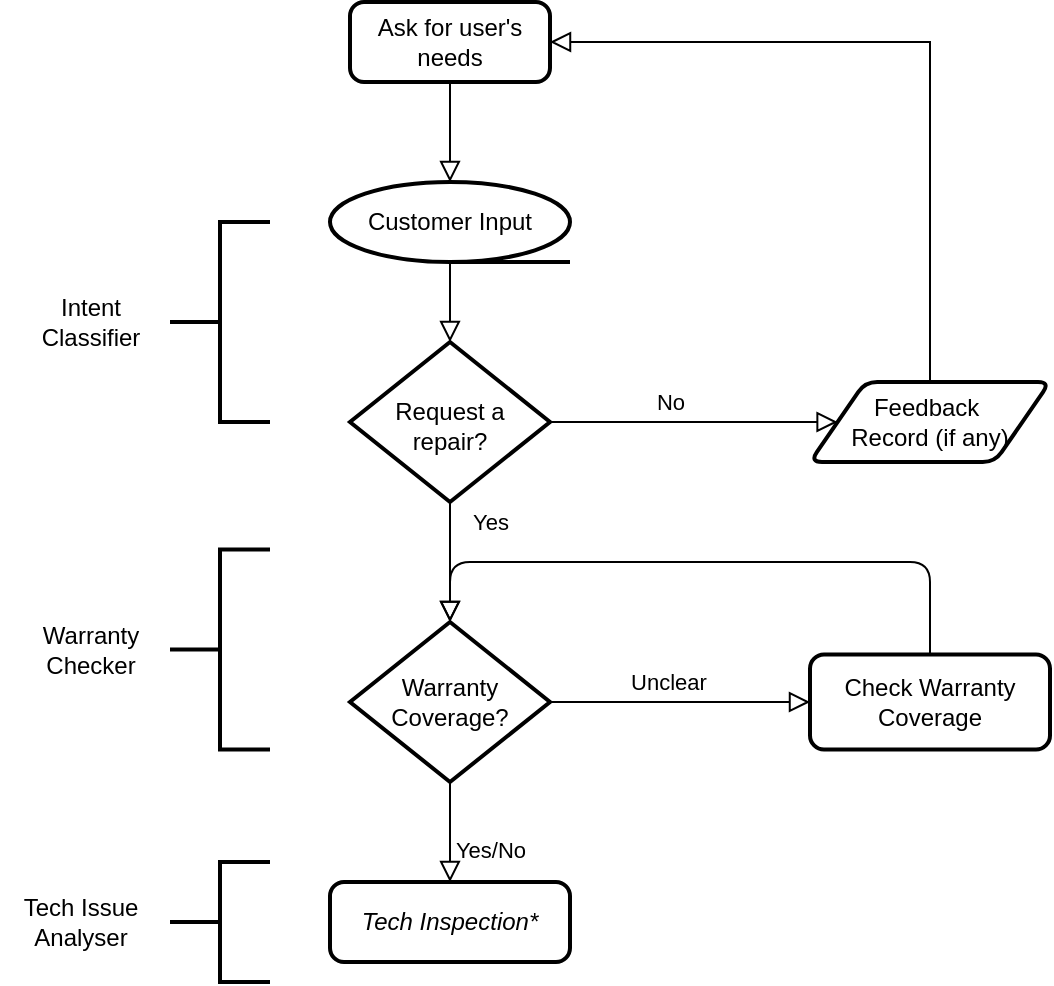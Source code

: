 <mxfile version="24.4.0" type="device" pages="3">
  <diagram id="C5RBs43oDa-KdzZeNtuy" name="priori_info">
    <mxGraphModel dx="966" dy="742" grid="1" gridSize="10" guides="1" tooltips="1" connect="1" arrows="1" fold="1" page="1" pageScale="1" pageWidth="827" pageHeight="1169" math="0" shadow="0">
      <root>
        <mxCell id="WIyWlLk6GJQsqaUBKTNV-0" />
        <mxCell id="WIyWlLk6GJQsqaUBKTNV-1" parent="WIyWlLk6GJQsqaUBKTNV-0" />
        <mxCell id="WIyWlLk6GJQsqaUBKTNV-2" value="" style="rounded=0;html=1;jettySize=auto;orthogonalLoop=1;fontSize=11;endArrow=block;endFill=0;endSize=8;strokeWidth=1;shadow=0;labelBackgroundColor=none;edgeStyle=orthogonalEdgeStyle;" parent="WIyWlLk6GJQsqaUBKTNV-1" source="WIyWlLk6GJQsqaUBKTNV-3" target="WIyWlLk6GJQsqaUBKTNV-6" edge="1">
          <mxGeometry relative="1" as="geometry" />
        </mxCell>
        <mxCell id="WIyWlLk6GJQsqaUBKTNV-3" value="Customer Input" style="rounded=1;whiteSpace=wrap;html=1;fontSize=12;glass=0;strokeWidth=2;shadow=0;shape=mxgraph.flowchart.sequential_data;arcSize=12;size=0.23;" parent="WIyWlLk6GJQsqaUBKTNV-1" vertex="1">
          <mxGeometry x="200" y="170" width="120" height="40" as="geometry" />
        </mxCell>
        <mxCell id="WIyWlLk6GJQsqaUBKTNV-4" value="Yes" style="rounded=0;html=1;jettySize=auto;orthogonalLoop=1;fontSize=11;endArrow=block;endFill=0;endSize=8;strokeWidth=1;shadow=0;labelBackgroundColor=none;edgeStyle=orthogonalEdgeStyle;" parent="WIyWlLk6GJQsqaUBKTNV-1" source="WIyWlLk6GJQsqaUBKTNV-6" target="WIyWlLk6GJQsqaUBKTNV-10" edge="1">
          <mxGeometry x="-0.667" y="20" relative="1" as="geometry">
            <mxPoint as="offset" />
          </mxGeometry>
        </mxCell>
        <mxCell id="WIyWlLk6GJQsqaUBKTNV-5" value="No" style="edgeStyle=orthogonalEdgeStyle;rounded=0;html=1;jettySize=auto;orthogonalLoop=1;fontSize=11;endArrow=block;endFill=0;endSize=8;strokeWidth=1;shadow=0;labelBackgroundColor=none;" parent="WIyWlLk6GJQsqaUBKTNV-1" source="WIyWlLk6GJQsqaUBKTNV-6" target="WIyWlLk6GJQsqaUBKTNV-7" edge="1">
          <mxGeometry x="-0.167" y="10" relative="1" as="geometry">
            <mxPoint as="offset" />
          </mxGeometry>
        </mxCell>
        <mxCell id="WIyWlLk6GJQsqaUBKTNV-6" value="Request a repair?" style="whiteSpace=wrap;html=1;shadow=0;fontFamily=Helvetica;fontSize=12;align=center;strokeWidth=2;spacing=6;spacingTop=4;shape=mxgraph.flowchart.decision;" parent="WIyWlLk6GJQsqaUBKTNV-1" vertex="1">
          <mxGeometry x="210" y="250" width="100" height="80" as="geometry" />
        </mxCell>
        <mxCell id="B-Al2pGXCWG6_MiiB4sn-1" style="edgeStyle=orthogonalEdgeStyle;rounded=0;orthogonalLoop=1;jettySize=auto;html=1;exitX=0.5;exitY=0;exitDx=0;exitDy=0;entryX=1;entryY=0.5;entryDx=0;entryDy=0;strokeColor=default;align=center;verticalAlign=middle;fontFamily=Helvetica;fontSize=12;fontColor=default;labelBackgroundColor=default;endArrow=block;endFill=0;endSize=8;" parent="WIyWlLk6GJQsqaUBKTNV-1" source="WIyWlLk6GJQsqaUBKTNV-7" target="r2N7Y73_zkbhH6JUuwwn-2" edge="1">
          <mxGeometry relative="1" as="geometry" />
        </mxCell>
        <mxCell id="WIyWlLk6GJQsqaUBKTNV-7" value="Feedback&amp;nbsp;&lt;div&gt;Record (if any)&lt;/div&gt;" style="rounded=1;whiteSpace=wrap;html=1;fontSize=12;glass=0;strokeWidth=2;shadow=0;absoluteArcSize=1;arcSize=12;shape=parallelogram;perimeter=parallelogramPerimeter;size=0.23;" parent="WIyWlLk6GJQsqaUBKTNV-1" vertex="1">
          <mxGeometry x="440" y="270" width="120" height="40" as="geometry" />
        </mxCell>
        <mxCell id="WIyWlLk6GJQsqaUBKTNV-8" value="Yes/No" style="rounded=0;html=1;jettySize=auto;orthogonalLoop=1;fontSize=11;endArrow=block;endFill=0;endSize=8;strokeWidth=1;shadow=0;labelBackgroundColor=none;edgeStyle=orthogonalEdgeStyle;" parent="WIyWlLk6GJQsqaUBKTNV-1" source="WIyWlLk6GJQsqaUBKTNV-10" target="WIyWlLk6GJQsqaUBKTNV-11" edge="1">
          <mxGeometry x="0.333" y="20" relative="1" as="geometry">
            <mxPoint as="offset" />
          </mxGeometry>
        </mxCell>
        <mxCell id="232slQO33e6bVdJ9wasK-0" style="edgeStyle=orthogonalEdgeStyle;rounded=0;orthogonalLoop=1;jettySize=auto;html=1;exitX=1;exitY=0.5;exitDx=0;exitDy=0;entryX=0;entryY=0.5;entryDx=0;entryDy=0;endArrow=block;endFill=0;endSize=8;" parent="WIyWlLk6GJQsqaUBKTNV-1" source="WIyWlLk6GJQsqaUBKTNV-10" target="q6erhi1aM6nhE-m1oEGl-2" edge="1">
          <mxGeometry relative="1" as="geometry" />
        </mxCell>
        <mxCell id="232slQO33e6bVdJ9wasK-6" value="Unclear" style="edgeLabel;html=1;align=center;verticalAlign=middle;resizable=0;points=[];fontFamily=Helvetica;fontSize=11;fontColor=default;labelBackgroundColor=default;" parent="232slQO33e6bVdJ9wasK-0" vertex="1" connectable="0">
          <mxGeometry x="-0.092" y="3" relative="1" as="geometry">
            <mxPoint y="-7" as="offset" />
          </mxGeometry>
        </mxCell>
        <mxCell id="WIyWlLk6GJQsqaUBKTNV-10" value="Warranty Coverage?" style="whiteSpace=wrap;html=1;shadow=0;fontFamily=Helvetica;fontSize=12;align=center;strokeWidth=2;spacing=6;spacingTop=0;shape=mxgraph.flowchart.decision;" parent="WIyWlLk6GJQsqaUBKTNV-1" vertex="1">
          <mxGeometry x="210" y="390" width="100" height="80" as="geometry" />
        </mxCell>
        <mxCell id="WIyWlLk6GJQsqaUBKTNV-11" value="&lt;i&gt;Tech Inspection*&lt;/i&gt;" style="rounded=1;whiteSpace=wrap;html=1;fontSize=12;glass=0;strokeWidth=2;shadow=0;absoluteArcSize=1;arcSize=14;" parent="WIyWlLk6GJQsqaUBKTNV-1" vertex="1">
          <mxGeometry x="200" y="520" width="120" height="40" as="geometry" />
        </mxCell>
        <mxCell id="232slQO33e6bVdJ9wasK-5" style="edgeStyle=orthogonalEdgeStyle;rounded=1;orthogonalLoop=1;jettySize=auto;html=1;exitX=0.5;exitY=0;exitDx=0;exitDy=0;entryX=0.5;entryY=0;entryDx=0;entryDy=0;strokeColor=default;align=center;verticalAlign=middle;fontFamily=Helvetica;fontSize=11;fontColor=default;labelBackgroundColor=default;endArrow=block;endFill=0;endSize=8;jumpStyle=arc;curved=0;" parent="WIyWlLk6GJQsqaUBKTNV-1" source="q6erhi1aM6nhE-m1oEGl-2" target="WIyWlLk6GJQsqaUBKTNV-10" edge="1">
          <mxGeometry relative="1" as="geometry">
            <Array as="points">
              <mxPoint x="500" y="360" />
              <mxPoint x="260" y="360" />
            </Array>
          </mxGeometry>
        </mxCell>
        <mxCell id="q6erhi1aM6nhE-m1oEGl-2" value="Check Warranty Coverage" style="rounded=1;whiteSpace=wrap;html=1;shadow=0;strokeWidth=2;spacing=6;spacingTop=0;absoluteArcSize=1;arcSize=14;" parent="WIyWlLk6GJQsqaUBKTNV-1" vertex="1">
          <mxGeometry x="440" y="406.25" width="120" height="47.5" as="geometry" />
        </mxCell>
        <mxCell id="r2N7Y73_zkbhH6JUuwwn-2" value="Ask for user&#39;s needs" style="rounded=1;whiteSpace=wrap;html=1;shadow=0;strokeWidth=2;spacing=6;spacingTop=0;absoluteArcSize=1;arcSize=14;" parent="WIyWlLk6GJQsqaUBKTNV-1" vertex="1">
          <mxGeometry x="210" y="80" width="100" height="40" as="geometry" />
        </mxCell>
        <mxCell id="B-Al2pGXCWG6_MiiB4sn-0" style="edgeStyle=orthogonalEdgeStyle;rounded=0;orthogonalLoop=1;jettySize=auto;html=1;exitX=0.5;exitY=1;exitDx=0;exitDy=0;entryX=0.5;entryY=0;entryDx=0;entryDy=0;entryPerimeter=0;strokeColor=default;align=center;verticalAlign=middle;fontFamily=Helvetica;fontSize=12;fontColor=default;labelBackgroundColor=default;endArrow=block;endFill=0;endSize=8;" parent="WIyWlLk6GJQsqaUBKTNV-1" source="r2N7Y73_zkbhH6JUuwwn-2" target="WIyWlLk6GJQsqaUBKTNV-3" edge="1">
          <mxGeometry relative="1" as="geometry" />
        </mxCell>
        <mxCell id="6CDJc199PzTTxkp_V9si-0" value="" style="strokeWidth=2;html=1;shape=mxgraph.flowchart.annotation_2;align=left;labelPosition=right;pointerEvents=1;" vertex="1" parent="WIyWlLk6GJQsqaUBKTNV-1">
          <mxGeometry x="120" y="190" width="50" height="100" as="geometry" />
        </mxCell>
        <mxCell id="IZfaKmpArcfLonhrn-XN-0" value="Intent&lt;div&gt;Classifier&lt;/div&gt;" style="text;html=1;align=center;verticalAlign=middle;resizable=0;points=[];autosize=1;strokeColor=none;fillColor=none;" vertex="1" parent="WIyWlLk6GJQsqaUBKTNV-1">
          <mxGeometry x="45" y="220" width="70" height="40" as="geometry" />
        </mxCell>
        <mxCell id="-rUTxZQ76cM4-eW_wMji-0" value="" style="strokeWidth=2;html=1;shape=mxgraph.flowchart.annotation_2;align=left;labelPosition=right;pointerEvents=1;" vertex="1" parent="WIyWlLk6GJQsqaUBKTNV-1">
          <mxGeometry x="120" y="353.75" width="50" height="100" as="geometry" />
        </mxCell>
        <mxCell id="-rUTxZQ76cM4-eW_wMji-1" value="Warranty&lt;div&gt;&lt;span style=&quot;background-color: initial;&quot;&gt;Checker&lt;/span&gt;&lt;/div&gt;" style="text;html=1;align=center;verticalAlign=middle;resizable=0;points=[];autosize=1;strokeColor=none;fillColor=none;" vertex="1" parent="WIyWlLk6GJQsqaUBKTNV-1">
          <mxGeometry x="45" y="383.75" width="70" height="40" as="geometry" />
        </mxCell>
        <mxCell id="f_1ttHr90_LLc0dKmNG4-0" value="" style="strokeWidth=2;html=1;shape=mxgraph.flowchart.annotation_2;align=left;labelPosition=right;pointerEvents=1;" vertex="1" parent="WIyWlLk6GJQsqaUBKTNV-1">
          <mxGeometry x="120" y="510" width="50" height="60" as="geometry" />
        </mxCell>
        <mxCell id="f_1ttHr90_LLc0dKmNG4-1" value="Tech Issue&lt;div&gt;Analyser&lt;/div&gt;" style="text;html=1;align=center;verticalAlign=middle;resizable=0;points=[];autosize=1;strokeColor=none;fillColor=none;" vertex="1" parent="WIyWlLk6GJQsqaUBKTNV-1">
          <mxGeometry x="35" y="520" width="80" height="40" as="geometry" />
        </mxCell>
      </root>
    </mxGraphModel>
  </diagram>
  <diagram id="0H7Suxa308K33kMZxJ0N" name="tech_inspection">
    <mxGraphModel dx="966" dy="742" grid="1" gridSize="10" guides="1" tooltips="1" connect="1" arrows="1" fold="1" page="1" pageScale="1" pageWidth="827" pageHeight="1169" math="0" shadow="0">
      <root>
        <mxCell id="0" />
        <mxCell id="1" parent="0" />
        <mxCell id="O9rupshPxPzfkcAa0F1l-7" value="" style="edgeStyle=orthogonalEdgeStyle;rounded=0;orthogonalLoop=1;jettySize=auto;html=1;strokeColor=default;align=center;verticalAlign=middle;fontFamily=Helvetica;fontSize=13;fontColor=default;labelBackgroundColor=default;endArrow=block;endFill=0;endSize=8;" parent="1" source="HBfwX7Nua79EtiiJhxBP-1" target="O9rupshPxPzfkcAa0F1l-6" edge="1">
          <mxGeometry relative="1" as="geometry" />
        </mxCell>
        <mxCell id="O9rupshPxPzfkcAa0F1l-10" style="edgeStyle=orthogonalEdgeStyle;rounded=0;orthogonalLoop=1;jettySize=auto;html=1;exitX=0.5;exitY=1;exitDx=0;exitDy=0;entryX=0.5;entryY=0;entryDx=0;entryDy=0;strokeColor=default;align=center;verticalAlign=middle;fontFamily=Helvetica;fontSize=13;fontColor=default;labelBackgroundColor=default;endArrow=block;endFill=0;endSize=8;" parent="1" source="HBfwX7Nua79EtiiJhxBP-1" target="O9rupshPxPzfkcAa0F1l-8" edge="1">
          <mxGeometry relative="1" as="geometry" />
        </mxCell>
        <mxCell id="O9rupshPxPzfkcAa0F1l-11" style="edgeStyle=orthogonalEdgeStyle;rounded=0;orthogonalLoop=1;jettySize=auto;html=1;exitX=0.5;exitY=1;exitDx=0;exitDy=0;strokeColor=default;align=center;verticalAlign=middle;fontFamily=Helvetica;fontSize=13;fontColor=default;labelBackgroundColor=default;endArrow=block;endFill=0;endSize=8;" parent="1" source="HBfwX7Nua79EtiiJhxBP-1" target="O9rupshPxPzfkcAa0F1l-9" edge="1">
          <mxGeometry relative="1" as="geometry" />
        </mxCell>
        <mxCell id="HBfwX7Nua79EtiiJhxBP-1" value="&lt;i style=&quot;font-size: 13px;&quot;&gt;Prepare Suggestion&lt;/i&gt;" style="rounded=1;whiteSpace=wrap;html=1;fontSize=13;glass=0;strokeWidth=2;shadow=0;absoluteArcSize=1;arcSize=14;" parent="1" vertex="1">
          <mxGeometry x="230" y="220" width="140" height="50" as="geometry" />
        </mxCell>
        <mxCell id="KpUsP7Or71GDV0AGmmpj-18" value="" style="edgeStyle=orthogonalEdgeStyle;rounded=0;orthogonalLoop=1;jettySize=auto;html=1;strokeColor=default;align=center;verticalAlign=middle;fontFamily=Helvetica;fontSize=13;fontColor=default;labelBackgroundColor=default;endArrow=block;endFill=0;endSize=8;sourcePerimeterSpacing=25;entryX=0.5;entryY=0;entryDx=0;entryDy=0;entryPerimeter=0;" parent="1" source="O9rupshPxPzfkcAa0F1l-6" target="O9rupshPxPzfkcAa0F1l-14" edge="1">
          <mxGeometry relative="1" as="geometry" />
        </mxCell>
        <mxCell id="O9rupshPxPzfkcAa0F1l-6" value="Replace" style="whiteSpace=wrap;html=1;rounded=1;glass=0;strokeWidth=1;shadow=0;verticalLabelPosition=bottom;verticalAlign=top;shape=mxgraph.flowchart.parallel_mode;pointerEvents=1;fontSize=13;" parent="1" vertex="1">
          <mxGeometry x="260" y="360" width="80" height="50" as="geometry" />
        </mxCell>
        <mxCell id="KpUsP7Or71GDV0AGmmpj-22" value="" style="edgeStyle=orthogonalEdgeStyle;rounded=0;orthogonalLoop=1;jettySize=auto;html=1;strokeColor=default;align=center;verticalAlign=middle;fontFamily=Helvetica;fontSize=13;fontColor=default;labelBackgroundColor=default;endArrow=block;endFill=0;endSize=8;sourcePerimeterSpacing=25;entryX=0.5;entryY=0;entryDx=0;entryDy=0;entryPerimeter=0;" parent="1" source="O9rupshPxPzfkcAa0F1l-8" target="O9rupshPxPzfkcAa0F1l-14" edge="1">
          <mxGeometry relative="1" as="geometry">
            <Array as="points">
              <mxPoint x="440" y="470" />
              <mxPoint x="300" y="470" />
            </Array>
          </mxGeometry>
        </mxCell>
        <mxCell id="O9rupshPxPzfkcAa0F1l-8" value="Repair" style="whiteSpace=wrap;html=1;rounded=1;glass=0;strokeWidth=1;shadow=0;verticalLabelPosition=bottom;verticalAlign=top;shape=mxgraph.flowchart.parallel_mode;pointerEvents=1;fontSize=13;" parent="1" vertex="1">
          <mxGeometry x="400" y="360" width="80" height="50" as="geometry" />
        </mxCell>
        <mxCell id="O9rupshPxPzfkcAa0F1l-9" value="Trade-in" style="whiteSpace=wrap;html=1;rounded=1;glass=0;strokeWidth=1;shadow=0;verticalLabelPosition=bottom;verticalAlign=top;shape=mxgraph.flowchart.parallel_mode;pointerEvents=1;fontSize=13;" parent="1" vertex="1">
          <mxGeometry x="540" y="360" width="80" height="50" as="geometry" />
        </mxCell>
        <mxCell id="O9rupshPxPzfkcAa0F1l-14" value="Pick Strategy" style="strokeWidth=2;html=1;shape=mxgraph.flowchart.decision;whiteSpace=wrap;fontFamily=Helvetica;fontSize=12;fontColor=default;labelBackgroundColor=default;" parent="1" vertex="1">
          <mxGeometry x="250" y="530" width="100" height="60" as="geometry" />
        </mxCell>
        <mxCell id="TO2VjqVq33ZmU-2ASmlG-3" style="edgeStyle=orthogonalEdgeStyle;rounded=0;orthogonalLoop=1;jettySize=auto;html=1;exitX=0;exitY=0.5;exitDx=0;exitDy=0;exitPerimeter=0;strokeColor=default;align=center;verticalAlign=middle;fontFamily=Helvetica;fontSize=13;fontColor=default;labelBackgroundColor=default;endArrow=block;endFill=0;endSize=8;curved=1;targetPerimeterSpacing=27;" parent="1" source="BKmdf22gpWXtIfpGgajJ-4" target="TO2VjqVq33ZmU-2ASmlG-2" edge="1">
          <mxGeometry relative="1" as="geometry" />
        </mxCell>
        <mxCell id="BKmdf22gpWXtIfpGgajJ-4" value="Agent&#39;s&amp;nbsp;&lt;div style=&quot;font-size: 13px;&quot;&gt;Utterance&lt;/div&gt;" style="strokeWidth=2;html=1;shape=mxgraph.flowchart.display;whiteSpace=wrap;fontFamily=Helvetica;fontSize=13;fontColor=default;labelBackgroundColor=default;" parent="1" vertex="1">
          <mxGeometry x="250" y="640" width="100" height="60" as="geometry" />
        </mxCell>
        <mxCell id="BKmdf22gpWXtIfpGgajJ-5" style="edgeStyle=orthogonalEdgeStyle;rounded=0;orthogonalLoop=1;jettySize=auto;html=1;exitX=0.5;exitY=1;exitDx=0;exitDy=0;exitPerimeter=0;entryX=0.5;entryY=0;entryDx=0;entryDy=0;entryPerimeter=0;strokeColor=default;align=center;verticalAlign=middle;fontFamily=Helvetica;fontSize=13;fontColor=default;labelBackgroundColor=default;endArrow=block;endFill=0;endSize=8;" parent="1" source="O9rupshPxPzfkcAa0F1l-14" target="BKmdf22gpWXtIfpGgajJ-4" edge="1">
          <mxGeometry relative="1" as="geometry" />
        </mxCell>
        <mxCell id="TO2VjqVq33ZmU-2ASmlG-2" value="Customer" style="shape=umlActor;verticalLabelPosition=bottom;verticalAlign=top;html=1;outlineConnect=0;fontFamily=Helvetica;fontSize=13;fontColor=default;labelBackgroundColor=default;" parent="1" vertex="1">
          <mxGeometry x="150" y="300" width="30" height="60" as="geometry" />
        </mxCell>
        <mxCell id="iPAif4JKWJe3w_7q-GAL-3" style="edgeStyle=orthogonalEdgeStyle;rounded=0;orthogonalLoop=1;jettySize=auto;html=1;exitX=0;exitY=0.5;exitDx=0;exitDy=0;exitPerimeter=0;targetPerimeterSpacing=10;endArrow=none;endFill=0;startArrow=block;startFill=0;startSize=8;curved=1;" edge="1" parent="1" source="KpUsP7Or71GDV0AGmmpj-2" target="TO2VjqVq33ZmU-2ASmlG-2">
          <mxGeometry relative="1" as="geometry" />
        </mxCell>
        <mxCell id="KpUsP7Or71GDV0AGmmpj-2" value="Customer Input" style="strokeWidth=2;html=1;shape=mxgraph.flowchart.sequential_data;whiteSpace=wrap;fontFamily=Helvetica;fontSize=13;fontColor=default;labelBackgroundColor=default;" parent="1" vertex="1">
          <mxGeometry x="250" y="20" width="100" height="60" as="geometry" />
        </mxCell>
        <mxCell id="KpUsP7Or71GDV0AGmmpj-4" style="edgeStyle=orthogonalEdgeStyle;rounded=0;orthogonalLoop=1;jettySize=auto;html=1;exitX=0.5;exitY=1;exitDx=0;exitDy=0;exitPerimeter=0;entryX=0.5;entryY=0;entryDx=0;entryDy=0;strokeColor=default;align=center;verticalAlign=middle;fontFamily=Helvetica;fontSize=13;fontColor=default;labelBackgroundColor=default;endArrow=block;endFill=0;endSize=8;" parent="1" source="KpUsP7Or71GDV0AGmmpj-3" target="HBfwX7Nua79EtiiJhxBP-1" edge="1">
          <mxGeometry relative="1" as="geometry" />
        </mxCell>
        <mxCell id="KpUsP7Or71GDV0AGmmpj-5" value="No" style="edgeLabel;html=1;align=center;verticalAlign=middle;resizable=0;points=[];strokeColor=default;strokeWidth=2;fontFamily=Helvetica;fontSize=13;fontColor=default;labelBackgroundColor=default;fillColor=default;" parent="KpUsP7Or71GDV0AGmmpj-4" vertex="1" connectable="0">
          <mxGeometry x="-0.32" y="1" relative="1" as="geometry">
            <mxPoint x="9" as="offset" />
          </mxGeometry>
        </mxCell>
        <mxCell id="KpUsP7Or71GDV0AGmmpj-9" value="" style="edgeStyle=orthogonalEdgeStyle;rounded=0;orthogonalLoop=1;jettySize=auto;html=1;strokeColor=default;align=center;verticalAlign=middle;fontFamily=Helvetica;fontSize=13;fontColor=default;labelBackgroundColor=default;endArrow=block;endFill=0;endSize=8;" parent="1" source="KpUsP7Or71GDV0AGmmpj-3" target="KpUsP7Or71GDV0AGmmpj-8" edge="1">
          <mxGeometry relative="1" as="geometry" />
        </mxCell>
        <mxCell id="KpUsP7Or71GDV0AGmmpj-3" value="Satisfied?" style="strokeWidth=2;html=1;shape=mxgraph.flowchart.decision;whiteSpace=wrap;strokeColor=default;align=center;verticalAlign=middle;fontFamily=Helvetica;fontSize=13;fontColor=default;labelBackgroundColor=default;fillColor=default;" parent="1" vertex="1">
          <mxGeometry x="250" y="120" width="100" height="60" as="geometry" />
        </mxCell>
        <mxCell id="KpUsP7Or71GDV0AGmmpj-6" style="edgeStyle=orthogonalEdgeStyle;rounded=0;orthogonalLoop=1;jettySize=auto;html=1;exitX=0.5;exitY=1;exitDx=0;exitDy=0;exitPerimeter=0;entryX=0.5;entryY=0;entryDx=0;entryDy=0;entryPerimeter=0;strokeColor=default;align=center;verticalAlign=middle;fontFamily=Helvetica;fontSize=13;fontColor=default;labelBackgroundColor=default;endArrow=block;endFill=0;endSize=8;" parent="1" source="KpUsP7Or71GDV0AGmmpj-2" target="KpUsP7Or71GDV0AGmmpj-3" edge="1">
          <mxGeometry relative="1" as="geometry" />
        </mxCell>
        <mxCell id="KpUsP7Or71GDV0AGmmpj-8" value="End" style="whiteSpace=wrap;html=1;strokeWidth=2;labelBackgroundColor=default;shape=mxgraph.flowchart.terminator;fontSize=13;" parent="1" vertex="1">
          <mxGeometry x="440" y="130" width="80" height="40" as="geometry" />
        </mxCell>
        <mxCell id="KpUsP7Or71GDV0AGmmpj-23" style="edgeStyle=orthogonalEdgeStyle;rounded=0;orthogonalLoop=1;jettySize=auto;html=1;entryX=0.5;entryY=0;entryDx=0;entryDy=0;entryPerimeter=0;strokeColor=default;align=center;verticalAlign=middle;fontFamily=Helvetica;fontSize=13;fontColor=default;labelBackgroundColor=default;endArrow=block;endFill=0;endSize=8;sourcePerimeterSpacing=25;" parent="1" source="O9rupshPxPzfkcAa0F1l-9" target="O9rupshPxPzfkcAa0F1l-14" edge="1">
          <mxGeometry relative="1" as="geometry">
            <Array as="points">
              <mxPoint x="581" y="470" />
              <mxPoint x="300" y="470" />
            </Array>
          </mxGeometry>
        </mxCell>
      </root>
    </mxGraphModel>
  </diagram>
  <diagram id="ukW5nZTWxzHmw47sE8yi" name="graph_of_thoughts">
    <mxGraphModel dx="966" dy="742" grid="1" gridSize="10" guides="1" tooltips="1" connect="1" arrows="1" fold="1" page="1" pageScale="1" pageWidth="827" pageHeight="1169" math="0" shadow="0">
      <root>
        <mxCell id="0" />
        <mxCell id="1" parent="0" />
        <mxCell id="GsBD2acbDb1_ZnvfJPKG-8" value="" style="edgeStyle=orthogonalEdgeStyle;rounded=0;orthogonalLoop=1;jettySize=auto;html=1;strokeColor=default;align=center;verticalAlign=middle;fontFamily=Helvetica;fontSize=12;fontColor=default;labelBackgroundColor=default;endArrow=block;endFill=0;endSize=8;" parent="1" source="z9cPN60y4VvHsgjDB9Tx-1" target="GsBD2acbDb1_ZnvfJPKG-7" edge="1">
          <mxGeometry relative="1" as="geometry" />
        </mxCell>
        <mxCell id="UahPEhclpxcbur4rB7KH-3" style="edgeStyle=orthogonalEdgeStyle;rounded=0;orthogonalLoop=1;jettySize=auto;html=1;exitX=1;exitY=0.5;exitDx=0;exitDy=0;exitPerimeter=0;targetPerimeterSpacing=10;startArrow=block;startFill=0;endSize=6;endArrow=none;endFill=0;startSize=8;" edge="1" parent="1" source="z9cPN60y4VvHsgjDB9Tx-1" target="UahPEhclpxcbur4rB7KH-1">
          <mxGeometry relative="1" as="geometry" />
        </mxCell>
        <mxCell id="z9cPN60y4VvHsgjDB9Tx-1" value="User Input" style="strokeWidth=2;html=1;shape=mxgraph.flowchart.start_1;whiteSpace=wrap;strokeColor=default;align=center;verticalAlign=middle;fontFamily=Helvetica;fontSize=12;fontColor=default;labelBackgroundColor=default;fillColor=default;" parent="1" vertex="1">
          <mxGeometry x="180" y="80" width="100" height="50" as="geometry" />
        </mxCell>
        <mxCell id="vIItR4epb2CKRpalAAMz-7" value="" style="edgeStyle=orthogonalEdgeStyle;rounded=0;orthogonalLoop=1;jettySize=auto;html=1;strokeColor=default;align=center;verticalAlign=middle;fontFamily=Helvetica;fontSize=12;fontColor=default;labelBackgroundColor=default;endArrow=block;endFill=0;endSize=8;" parent="1" source="vIItR4epb2CKRpalAAMz-1" target="vIItR4epb2CKRpalAAMz-5" edge="1">
          <mxGeometry relative="1" as="geometry" />
        </mxCell>
        <mxCell id="vIItR4epb2CKRpalAAMz-10" style="edgeStyle=orthogonalEdgeStyle;rounded=0;orthogonalLoop=1;jettySize=auto;html=1;exitX=0.5;exitY=1;exitDx=0;exitDy=0;entryX=0;entryY=0.5;entryDx=0;entryDy=0;strokeColor=default;align=center;verticalAlign=middle;fontFamily=Helvetica;fontSize=12;fontColor=default;labelBackgroundColor=default;endArrow=block;endFill=0;endSize=8;" parent="1" source="vIItR4epb2CKRpalAAMz-1" target="vIItR4epb2CKRpalAAMz-8" edge="1">
          <mxGeometry relative="1" as="geometry" />
        </mxCell>
        <mxCell id="vIItR4epb2CKRpalAAMz-1" value="Warranty Checker" style="rounded=1;whiteSpace=wrap;html=1;absoluteArcSize=1;arcSize=14;strokeWidth=2;strokeColor=default;align=center;verticalAlign=middle;fontFamily=Helvetica;fontSize=12;fontColor=default;labelBackgroundColor=default;fillColor=default;" parent="1" vertex="1">
          <mxGeometry x="185" y="290" width="90" height="40" as="geometry" />
        </mxCell>
        <mxCell id="vIItR4epb2CKRpalAAMz-9" style="edgeStyle=orthogonalEdgeStyle;rounded=0;orthogonalLoop=1;jettySize=auto;html=1;exitX=0.5;exitY=1;exitDx=0;exitDy=0;strokeColor=default;align=center;verticalAlign=middle;fontFamily=Helvetica;fontSize=12;fontColor=default;labelBackgroundColor=default;endArrow=block;endFill=0;endSize=8;" parent="1" source="vIItR4epb2CKRpalAAMz-5" target="vIItR4epb2CKRpalAAMz-8" edge="1">
          <mxGeometry relative="1" as="geometry" />
        </mxCell>
        <mxCell id="GsBD2acbDb1_ZnvfJPKG-10" style="edgeStyle=orthogonalEdgeStyle;rounded=0;orthogonalLoop=1;jettySize=auto;html=1;exitX=0.5;exitY=0;exitDx=0;exitDy=0;entryX=0.75;entryY=1;entryDx=0;entryDy=0;strokeColor=default;align=center;verticalAlign=middle;fontFamily=Helvetica;fontSize=12;fontColor=default;labelBackgroundColor=default;endArrow=block;endFill=0;endSize=8;" parent="1" source="vIItR4epb2CKRpalAAMz-5" target="GsBD2acbDb1_ZnvfJPKG-7" edge="1">
          <mxGeometry relative="1" as="geometry" />
        </mxCell>
        <mxCell id="vIItR4epb2CKRpalAAMz-5" value="Tech Issue Analyser" style="rounded=1;whiteSpace=wrap;html=1;absoluteArcSize=1;arcSize=14;strokeWidth=2;strokeColor=default;align=center;verticalAlign=middle;fontFamily=Helvetica;fontSize=12;fontColor=default;labelBackgroundColor=default;fillColor=default;" parent="1" vertex="1">
          <mxGeometry x="340" y="290" width="90" height="40" as="geometry" />
        </mxCell>
        <mxCell id="GsBD2acbDb1_ZnvfJPKG-4" value="" style="edgeStyle=orthogonalEdgeStyle;rounded=0;orthogonalLoop=1;jettySize=auto;html=1;strokeColor=default;align=center;verticalAlign=middle;fontFamily=Helvetica;fontSize=12;fontColor=default;labelBackgroundColor=default;endArrow=block;endFill=0;endSize=8;" parent="1" source="vIItR4epb2CKRpalAAMz-8" target="GsBD2acbDb1_ZnvfJPKG-3" edge="1">
          <mxGeometry relative="1" as="geometry" />
        </mxCell>
        <mxCell id="vIItR4epb2CKRpalAAMz-8" value="Suggestion Generator" style="rounded=1;whiteSpace=wrap;html=1;absoluteArcSize=1;arcSize=14;strokeWidth=2;strokeColor=default;align=center;verticalAlign=middle;fontFamily=Helvetica;fontSize=12;fontColor=default;labelBackgroundColor=default;fillColor=default;" parent="1" vertex="1">
          <mxGeometry x="340" y="380" width="90" height="40" as="geometry" />
        </mxCell>
        <mxCell id="UahPEhclpxcbur4rB7KH-2" style="edgeStyle=orthogonalEdgeStyle;rounded=0;orthogonalLoop=1;jettySize=auto;html=1;exitX=1;exitY=0.5;exitDx=0;exitDy=0;exitPerimeter=0;targetPerimeterSpacing=30;endArrow=block;endFill=0;endSize=8;" edge="1" parent="1" source="GsBD2acbDb1_ZnvfJPKG-3" target="UahPEhclpxcbur4rB7KH-1">
          <mxGeometry relative="1" as="geometry" />
        </mxCell>
        <mxCell id="GsBD2acbDb1_ZnvfJPKG-3" value="Utterance" style="strokeWidth=2;html=1;shape=mxgraph.flowchart.display;whiteSpace=wrap;strokeColor=default;align=center;verticalAlign=middle;fontFamily=Helvetica;fontSize=12;fontColor=default;labelBackgroundColor=default;fillColor=default;" parent="1" vertex="1">
          <mxGeometry x="500" y="375" width="100" height="50" as="geometry" />
        </mxCell>
        <mxCell id="GsBD2acbDb1_ZnvfJPKG-9" value="" style="edgeStyle=orthogonalEdgeStyle;rounded=0;orthogonalLoop=1;jettySize=auto;html=1;strokeColor=default;align=center;verticalAlign=middle;fontFamily=Helvetica;fontSize=12;fontColor=default;labelBackgroundColor=default;endArrow=block;endFill=0;endSize=8;" parent="1" source="GsBD2acbDb1_ZnvfJPKG-7" target="vIItR4epb2CKRpalAAMz-1" edge="1">
          <mxGeometry relative="1" as="geometry" />
        </mxCell>
        <mxCell id="GsBD2acbDb1_ZnvfJPKG-14" style="edgeStyle=orthogonalEdgeStyle;rounded=0;orthogonalLoop=1;jettySize=auto;html=1;exitX=1;exitY=0.5;exitDx=0;exitDy=0;strokeColor=default;align=center;verticalAlign=middle;fontFamily=Helvetica;fontSize=12;fontColor=default;labelBackgroundColor=default;endArrow=block;endFill=0;endSize=8;" parent="1" source="GsBD2acbDb1_ZnvfJPKG-7" target="TLePMWUTqPpxpDhqHKga-1" edge="1">
          <mxGeometry relative="1" as="geometry">
            <mxPoint x="490" y="200" as="targetPoint" />
          </mxGeometry>
        </mxCell>
        <mxCell id="GsBD2acbDb1_ZnvfJPKG-7" value="Intent Classifier (End of Conversation)" style="whiteSpace=wrap;html=1;strokeWidth=2;labelBackgroundColor=default;rounded=1;absoluteArcSize=1;arcSize=14;" parent="1" vertex="1">
          <mxGeometry x="185" y="180" width="90" height="50" as="geometry" />
        </mxCell>
        <mxCell id="A5KAD5Abg9mVCojkXR7x-2" value="" style="edgeStyle=none;html=1;entryX=0;entryY=0.5;entryDx=0;entryDy=0;entryPerimeter=0;endSize=8;endArrow=block;endFill=0;" parent="1" source="TLePMWUTqPpxpDhqHKga-1" target="A5KAD5Abg9mVCojkXR7x-3" edge="1">
          <mxGeometry relative="1" as="geometry">
            <mxPoint x="627.8" y="205" as="targetPoint" />
          </mxGeometry>
        </mxCell>
        <mxCell id="TLePMWUTqPpxpDhqHKga-1" value="Feedback&amp;nbsp;&lt;div&gt;Record (if any)&lt;/div&gt;" style="rounded=1;whiteSpace=wrap;html=1;fontSize=12;glass=0;strokeWidth=2;shadow=0;absoluteArcSize=1;arcSize=12;shape=parallelogram;perimeter=parallelogramPerimeter;size=0.23;" parent="1" vertex="1">
          <mxGeometry x="340" y="185" width="120" height="40" as="geometry" />
        </mxCell>
        <mxCell id="TLePMWUTqPpxpDhqHKga-2" style="edgeStyle=orthogonalEdgeStyle;rounded=0;orthogonalLoop=1;jettySize=auto;html=1;exitX=1;exitY=0.75;exitDx=0;exitDy=0;entryX=1;entryY=0.25;entryDx=0;entryDy=0;strokeColor=default;align=center;verticalAlign=middle;fontFamily=Helvetica;fontSize=12;fontColor=default;labelBackgroundColor=default;endArrow=block;endFill=0;endSize=8;curved=1;" parent="1" source="vIItR4epb2CKRpalAAMz-5" target="vIItR4epb2CKRpalAAMz-5" edge="1">
          <mxGeometry relative="1" as="geometry">
            <Array as="points">
              <mxPoint x="470" y="320" />
              <mxPoint x="470" y="300" />
            </Array>
          </mxGeometry>
        </mxCell>
        <mxCell id="A5KAD5Abg9mVCojkXR7x-3" value="End" style="whiteSpace=wrap;html=1;strokeWidth=2;labelBackgroundColor=default;shape=mxgraph.flowchart.terminator;fontSize=13;" parent="1" vertex="1">
          <mxGeometry x="520" y="185" width="80" height="40" as="geometry" />
        </mxCell>
        <mxCell id="UahPEhclpxcbur4rB7KH-1" value="Customer" style="shape=umlActor;verticalLabelPosition=bottom;verticalAlign=top;html=1;outlineConnect=0;fontFamily=Helvetica;fontSize=13;fontColor=default;labelBackgroundColor=default;" vertex="1" parent="1">
          <mxGeometry x="700" y="200" width="30" height="60" as="geometry" />
        </mxCell>
      </root>
    </mxGraphModel>
  </diagram>
</mxfile>
